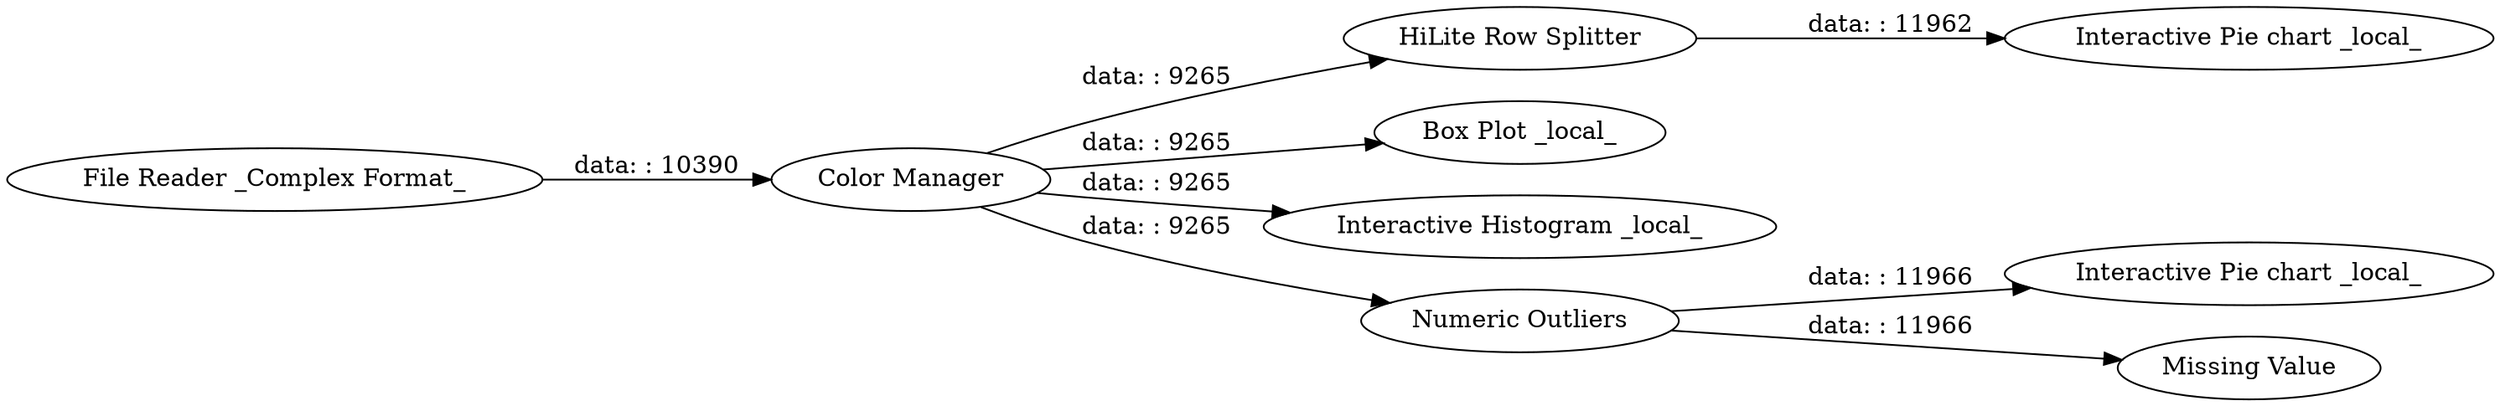digraph {
	"-5125592852318117280_9" [label="Interactive Pie chart _local_"]
	"-5125592852318117280_7" [label="Interactive Pie chart _local_"]
	"-5125592852318117280_6" [label="HiLite Row Splitter"]
	"-5125592852318117280_4" [label="Box Plot _local_"]
	"-5125592852318117280_1" [label="File Reader _Complex Format_"]
	"-5125592852318117280_2" [label="Color Manager"]
	"-5125592852318117280_3" [label="Interactive Histogram _local_"]
	"-5125592852318117280_8" [label="Numeric Outliers"]
	"-5125592852318117280_10" [label="Missing Value"]
	"-5125592852318117280_8" -> "-5125592852318117280_10" [label="data: : 11966"]
	"-5125592852318117280_2" -> "-5125592852318117280_3" [label="data: : 9265"]
	"-5125592852318117280_2" -> "-5125592852318117280_6" [label="data: : 9265"]
	"-5125592852318117280_8" -> "-5125592852318117280_9" [label="data: : 11966"]
	"-5125592852318117280_6" -> "-5125592852318117280_7" [label="data: : 11962"]
	"-5125592852318117280_2" -> "-5125592852318117280_4" [label="data: : 9265"]
	"-5125592852318117280_1" -> "-5125592852318117280_2" [label="data: : 10390"]
	"-5125592852318117280_2" -> "-5125592852318117280_8" [label="data: : 9265"]
	rankdir=LR
}
